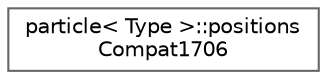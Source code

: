 digraph "Graphical Class Hierarchy"
{
 // LATEX_PDF_SIZE
  bgcolor="transparent";
  edge [fontname=Helvetica,fontsize=10,labelfontname=Helvetica,labelfontsize=10];
  node [fontname=Helvetica,fontsize=10,shape=box,height=0.2,width=0.4];
  rankdir="LR";
  Node0 [id="Node000000",label="particle\< Type \>::positions\lCompat1706",height=0.2,width=0.4,color="grey40", fillcolor="white", style="filled",URL="$structFoam_1_1particle_1_1positionsCompat1706.html",tooltip=" "];
}
